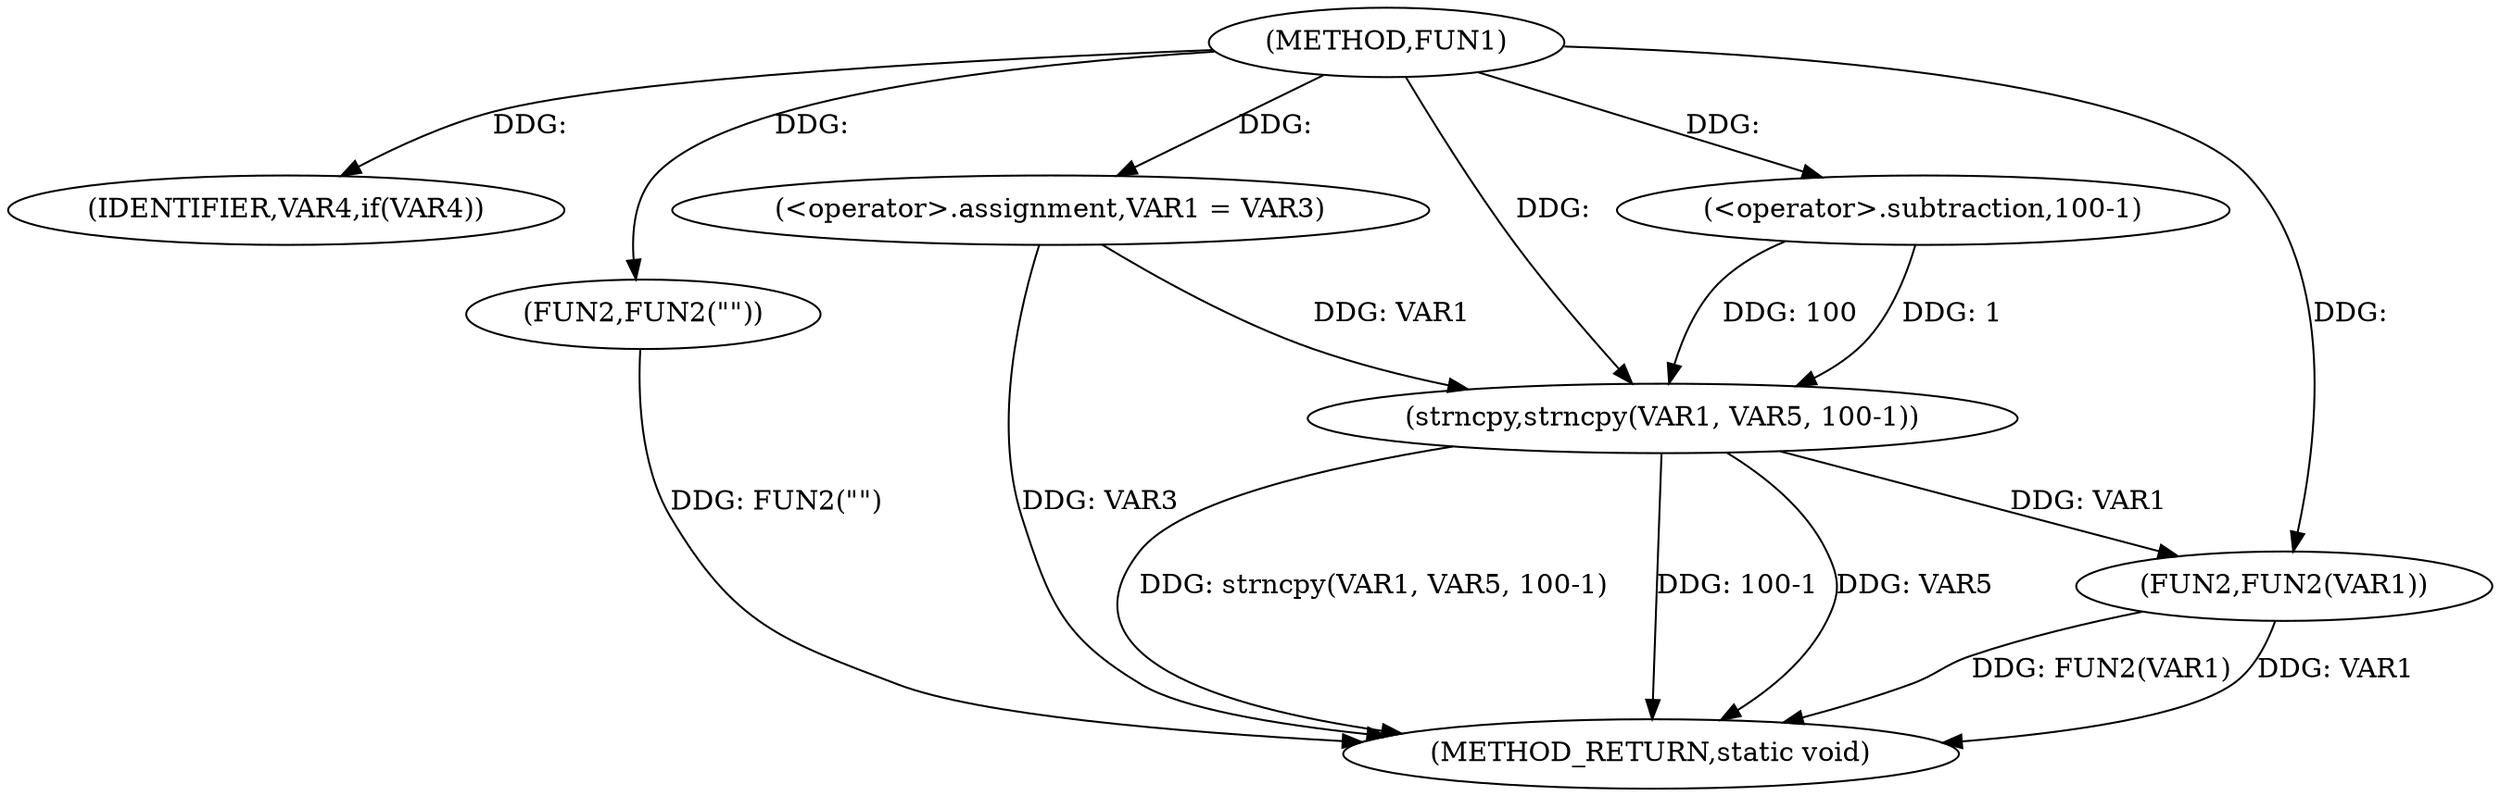 digraph FUN1 {  
"1000100" [label = "(METHOD,FUN1)" ]
"1000125" [label = "(METHOD_RETURN,static void)" ]
"1000106" [label = "(IDENTIFIER,VAR4,if(VAR4))" ]
"1000108" [label = "(FUN2,FUN2(\"\"))" ]
"1000112" [label = "(<operator>.assignment,VAR1 = VAR3)" ]
"1000117" [label = "(strncpy,strncpy(VAR1, VAR5, 100-1))" ]
"1000120" [label = "(<operator>.subtraction,100-1)" ]
"1000123" [label = "(FUN2,FUN2(VAR1))" ]
  "1000117" -> "1000125"  [ label = "DDG: strncpy(VAR1, VAR5, 100-1)"] 
  "1000108" -> "1000125"  [ label = "DDG: FUN2(\"\")"] 
  "1000112" -> "1000125"  [ label = "DDG: VAR3"] 
  "1000123" -> "1000125"  [ label = "DDG: FUN2(VAR1)"] 
  "1000117" -> "1000125"  [ label = "DDG: 100-1"] 
  "1000117" -> "1000125"  [ label = "DDG: VAR5"] 
  "1000123" -> "1000125"  [ label = "DDG: VAR1"] 
  "1000100" -> "1000106"  [ label = "DDG: "] 
  "1000100" -> "1000108"  [ label = "DDG: "] 
  "1000100" -> "1000112"  [ label = "DDG: "] 
  "1000112" -> "1000117"  [ label = "DDG: VAR1"] 
  "1000100" -> "1000117"  [ label = "DDG: "] 
  "1000120" -> "1000117"  [ label = "DDG: 100"] 
  "1000120" -> "1000117"  [ label = "DDG: 1"] 
  "1000100" -> "1000120"  [ label = "DDG: "] 
  "1000117" -> "1000123"  [ label = "DDG: VAR1"] 
  "1000100" -> "1000123"  [ label = "DDG: "] 
}
